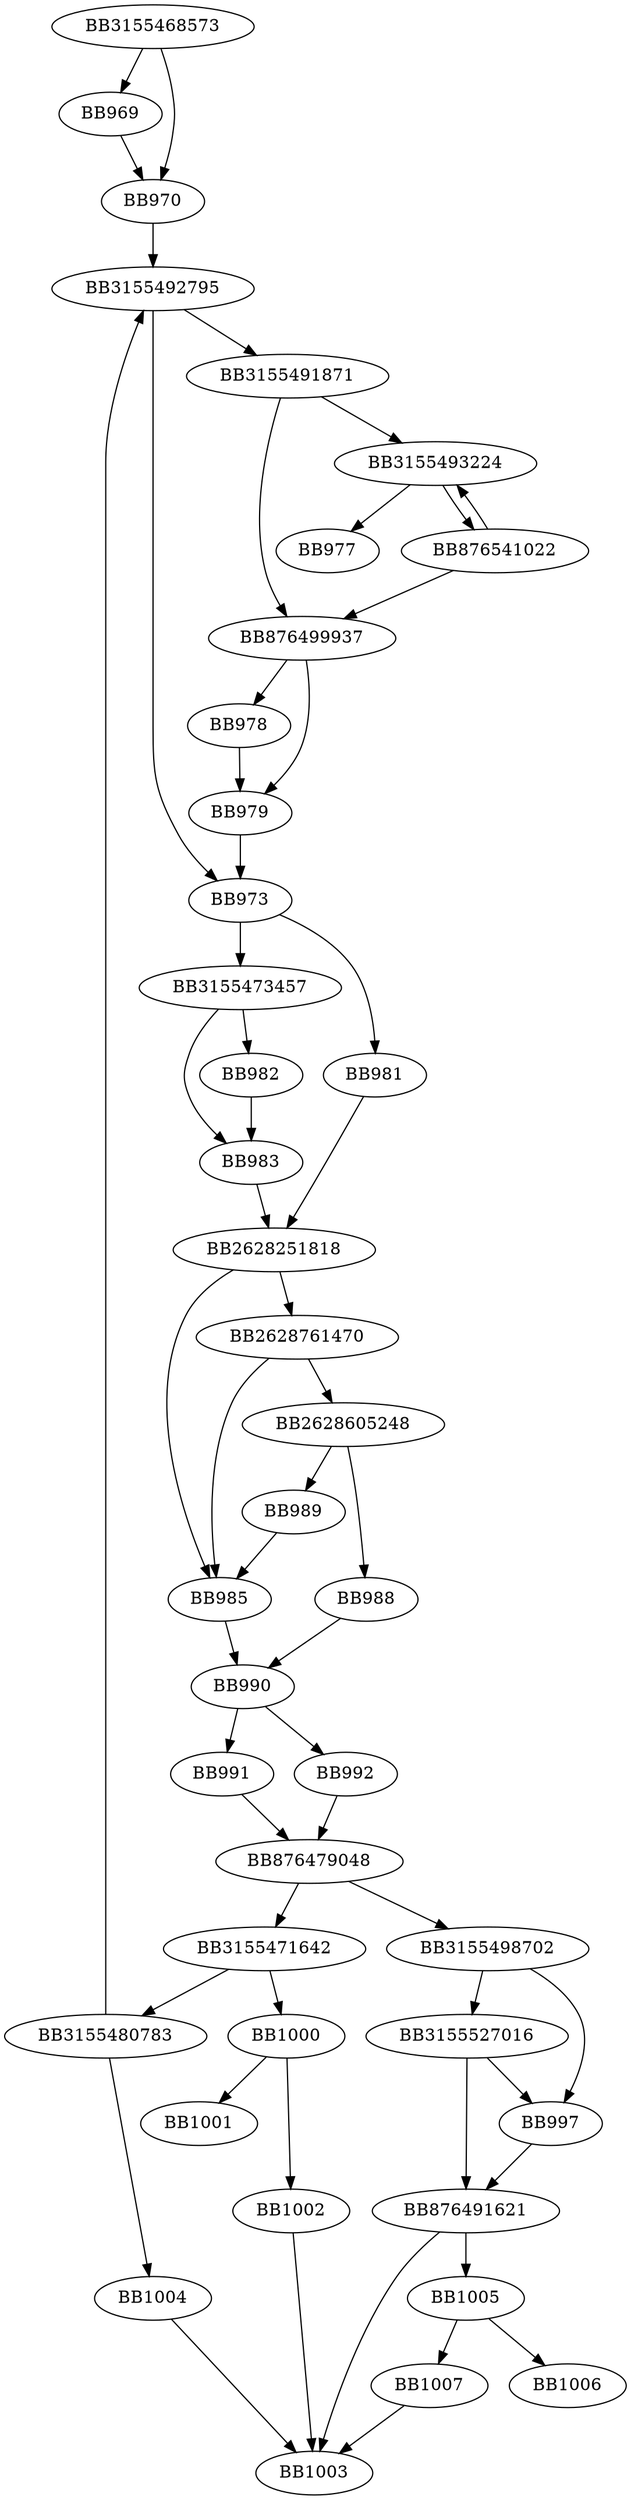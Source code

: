 digraph G{
	BB3155468573->BB969;
	BB3155468573->BB970;
	BB969->BB970;
	BB970->BB3155492795;
	BB3155492795->BB3155491871;
	BB3155492795->BB973;
	BB3155491871->BB3155493224;
	BB3155491871->BB876499937;
	BB3155493224->BB876541022;
	BB3155493224->BB977;
	BB876541022->BB3155493224;
	BB876541022->BB876499937;
	BB876499937->BB978;
	BB876499937->BB979;
	BB978->BB979;
	BB979->BB973;
	BB973->BB3155473457;
	BB973->BB981;
	BB3155473457->BB982;
	BB3155473457->BB983;
	BB982->BB983;
	BB983->BB2628251818;
	BB981->BB2628251818;
	BB2628251818->BB985;
	BB2628251818->BB2628761470;
	BB2628761470->BB985;
	BB2628761470->BB2628605248;
	BB2628605248->BB988;
	BB2628605248->BB989;
	BB988->BB990;
	BB989->BB985;
	BB985->BB990;
	BB990->BB991;
	BB990->BB992;
	BB991->BB876479048;
	BB992->BB876479048;
	BB876479048->BB3155498702;
	BB876479048->BB3155471642;
	BB3155498702->BB3155527016;
	BB3155498702->BB997;
	BB3155527016->BB876491621;
	BB3155527016->BB997;
	BB997->BB876491621;
	BB3155471642->BB3155480783;
	BB3155471642->BB1000;
	BB1000->BB1001;
	BB1000->BB1002;
	BB1002->BB1003;
	BB3155480783->BB1004;
	BB3155480783->BB3155492795;
	BB1004->BB1003;
	BB876491621->BB1003;
	BB876491621->BB1005;
	BB1005->BB1006;
	BB1005->BB1007;
	BB1007->BB1003;
}
